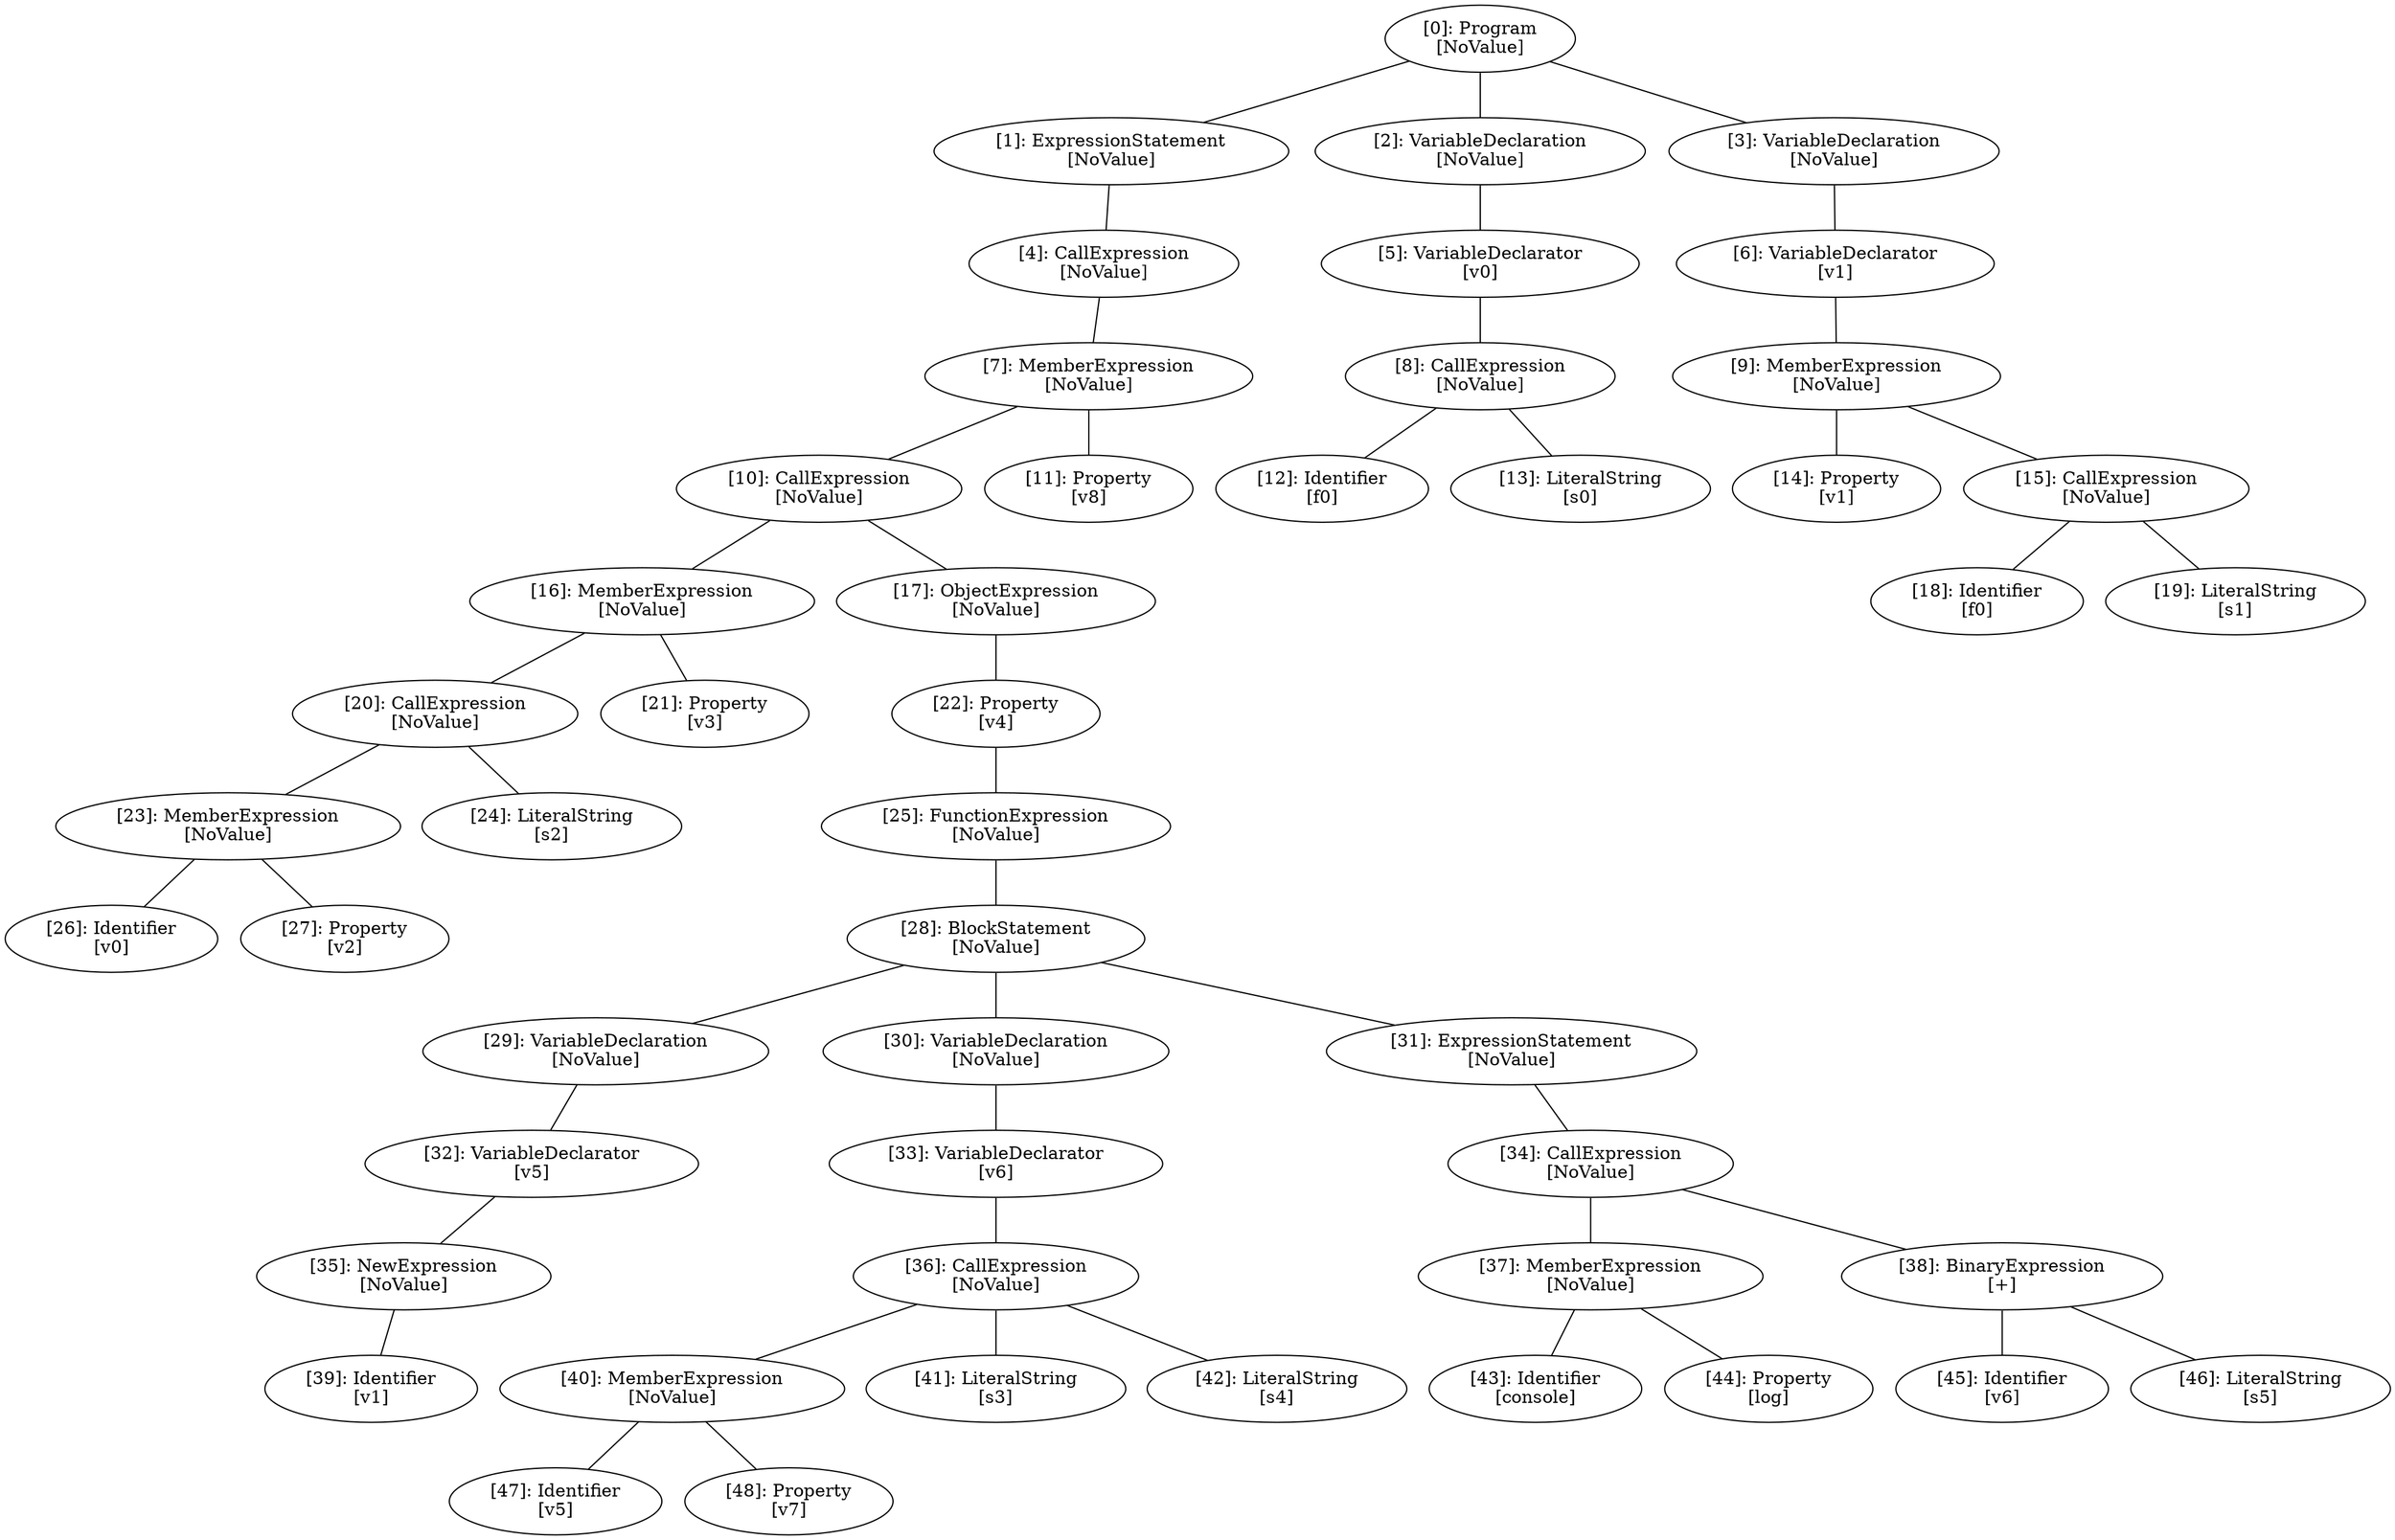 // Result
graph {
	0 [label="[0]: Program
[NoValue]"]
	1 [label="[1]: ExpressionStatement
[NoValue]"]
	2 [label="[2]: VariableDeclaration
[NoValue]"]
	3 [label="[3]: VariableDeclaration
[NoValue]"]
	4 [label="[4]: CallExpression
[NoValue]"]
	5 [label="[5]: VariableDeclarator
[v0]"]
	6 [label="[6]: VariableDeclarator
[v1]"]
	7 [label="[7]: MemberExpression
[NoValue]"]
	8 [label="[8]: CallExpression
[NoValue]"]
	9 [label="[9]: MemberExpression
[NoValue]"]
	10 [label="[10]: CallExpression
[NoValue]"]
	11 [label="[11]: Property
[v8]"]
	12 [label="[12]: Identifier
[f0]"]
	13 [label="[13]: LiteralString
[s0]"]
	14 [label="[14]: Property
[v1]"]
	15 [label="[15]: CallExpression
[NoValue]"]
	16 [label="[16]: MemberExpression
[NoValue]"]
	17 [label="[17]: ObjectExpression
[NoValue]"]
	18 [label="[18]: Identifier
[f0]"]
	19 [label="[19]: LiteralString
[s1]"]
	20 [label="[20]: CallExpression
[NoValue]"]
	21 [label="[21]: Property
[v3]"]
	22 [label="[22]: Property
[v4]"]
	23 [label="[23]: MemberExpression
[NoValue]"]
	24 [label="[24]: LiteralString
[s2]"]
	25 [label="[25]: FunctionExpression
[NoValue]"]
	26 [label="[26]: Identifier
[v0]"]
	27 [label="[27]: Property
[v2]"]
	28 [label="[28]: BlockStatement
[NoValue]"]
	29 [label="[29]: VariableDeclaration
[NoValue]"]
	30 [label="[30]: VariableDeclaration
[NoValue]"]
	31 [label="[31]: ExpressionStatement
[NoValue]"]
	32 [label="[32]: VariableDeclarator
[v5]"]
	33 [label="[33]: VariableDeclarator
[v6]"]
	34 [label="[34]: CallExpression
[NoValue]"]
	35 [label="[35]: NewExpression
[NoValue]"]
	36 [label="[36]: CallExpression
[NoValue]"]
	37 [label="[37]: MemberExpression
[NoValue]"]
	38 [label="[38]: BinaryExpression
[+]"]
	39 [label="[39]: Identifier
[v1]"]
	40 [label="[40]: MemberExpression
[NoValue]"]
	41 [label="[41]: LiteralString
[s3]"]
	42 [label="[42]: LiteralString
[s4]"]
	43 [label="[43]: Identifier
[console]"]
	44 [label="[44]: Property
[log]"]
	45 [label="[45]: Identifier
[v6]"]
	46 [label="[46]: LiteralString
[s5]"]
	47 [label="[47]: Identifier
[v5]"]
	48 [label="[48]: Property
[v7]"]
	0 -- 1
	0 -- 2
	0 -- 3
	1 -- 4
	2 -- 5
	3 -- 6
	4 -- 7
	5 -- 8
	6 -- 9
	7 -- 10
	7 -- 11
	8 -- 12
	8 -- 13
	9 -- 14
	9 -- 15
	10 -- 16
	10 -- 17
	15 -- 18
	15 -- 19
	16 -- 20
	16 -- 21
	17 -- 22
	20 -- 23
	20 -- 24
	22 -- 25
	23 -- 26
	23 -- 27
	25 -- 28
	28 -- 29
	28 -- 30
	28 -- 31
	29 -- 32
	30 -- 33
	31 -- 34
	32 -- 35
	33 -- 36
	34 -- 37
	34 -- 38
	35 -- 39
	36 -- 40
	36 -- 41
	36 -- 42
	37 -- 43
	37 -- 44
	38 -- 45
	38 -- 46
	40 -- 47
	40 -- 48
}
